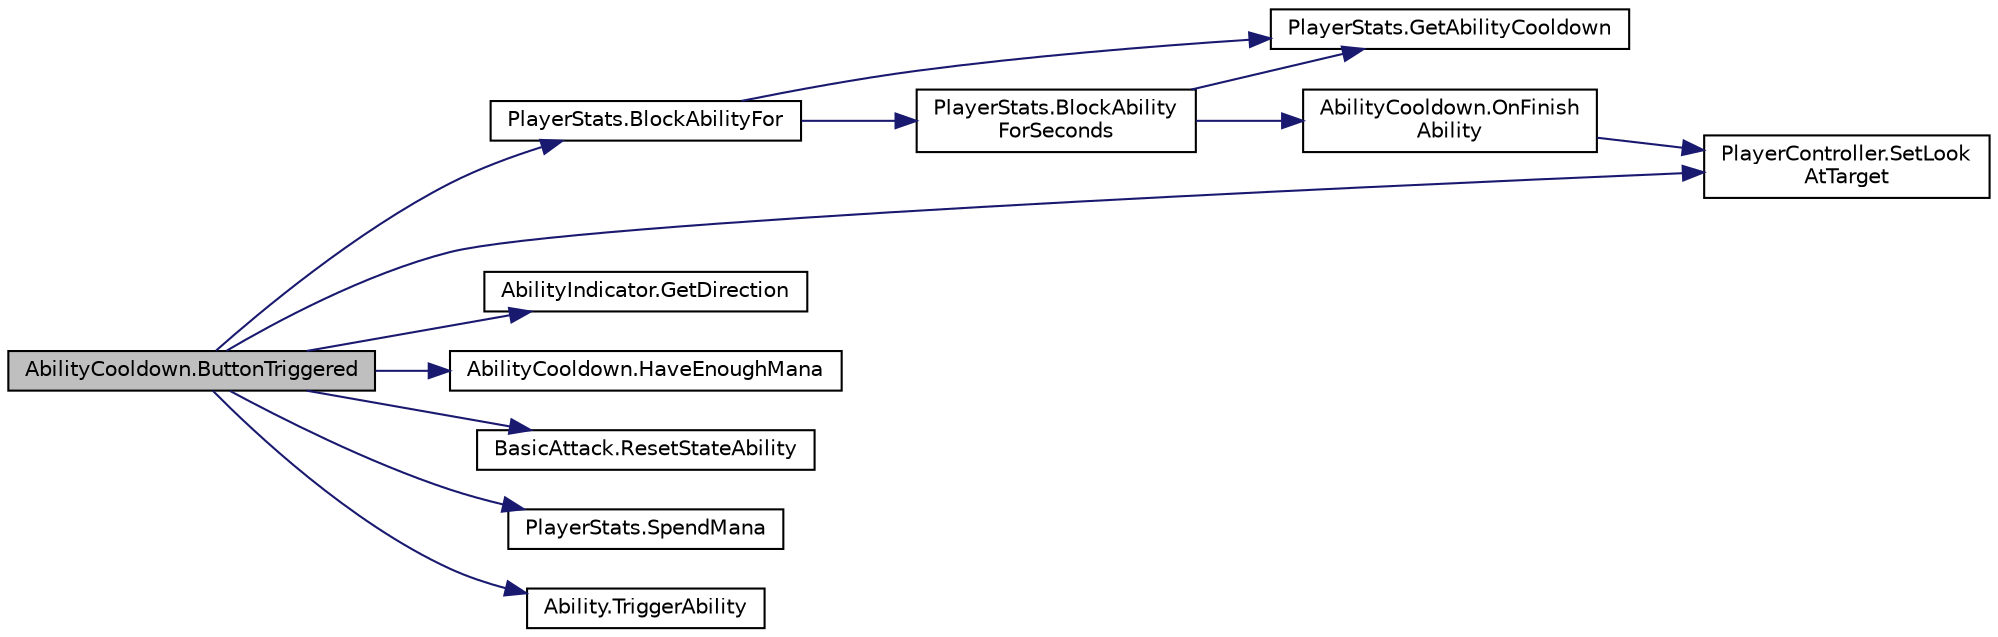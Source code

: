 digraph "AbilityCooldown.ButtonTriggered"
{
 // INTERACTIVE_SVG=YES
 // LATEX_PDF_SIZE
  edge [fontname="Helvetica",fontsize="10",labelfontname="Helvetica",labelfontsize="10"];
  node [fontname="Helvetica",fontsize="10",shape=record];
  rankdir="LR";
  Node1 [label="AbilityCooldown.ButtonTriggered",height=0.2,width=0.4,color="black", fillcolor="grey75", style="filled", fontcolor="black",tooltip="When the button is actually triggered, this function should execute"];
  Node1 -> Node2 [color="midnightblue",fontsize="10",style="solid",fontname="Helvetica"];
  Node2 [label="PlayerStats.BlockAbilityFor",height=0.2,width=0.4,color="black", fillcolor="white", style="filled",URL="$class_player_stats.html#af942d9a5150c2d4c47800335ec062ee1",tooltip=" "];
  Node2 -> Node3 [color="midnightblue",fontsize="10",style="solid",fontname="Helvetica"];
  Node3 [label="PlayerStats.BlockAbility\lForSeconds",height=0.2,width=0.4,color="black", fillcolor="white", style="filled",URL="$class_player_stats.html#a4df625156bb2ae99262e81b28346ccb4",tooltip=" "];
  Node3 -> Node4 [color="midnightblue",fontsize="10",style="solid",fontname="Helvetica"];
  Node4 [label="PlayerStats.GetAbilityCooldown",height=0.2,width=0.4,color="black", fillcolor="white", style="filled",URL="$class_player_stats.html#a12436c563a621825a095f0fcbee67e74",tooltip=" "];
  Node3 -> Node5 [color="midnightblue",fontsize="10",style="solid",fontname="Helvetica"];
  Node5 [label="AbilityCooldown.OnFinish\lAbility",height=0.2,width=0.4,color="black", fillcolor="white", style="filled",URL="$class_ability_cooldown.html#abe17348393bdde47c5aef87b5311593c",tooltip="This resets the state of the player when it exits the ability state"];
  Node5 -> Node6 [color="midnightblue",fontsize="10",style="solid",fontname="Helvetica"];
  Node6 [label="PlayerController.SetLook\lAtTarget",height=0.2,width=0.4,color="black", fillcolor="white", style="filled",URL="$class_player_controller.html#a36323c07b7cd9e0ccab9c8016611827c",tooltip="The player will look at the position of this Transform."];
  Node2 -> Node4 [color="midnightblue",fontsize="10",style="solid",fontname="Helvetica"];
  Node1 -> Node7 [color="midnightblue",fontsize="10",style="solid",fontname="Helvetica"];
  Node7 [label="AbilityIndicator.GetDirection",height=0.2,width=0.4,color="black", fillcolor="white", style="filled",URL="$class_ability_indicator.html#aaf1aa8f26591497f20fc44435964f990",tooltip="Returns the vector from the player to the mouse position in world space"];
  Node1 -> Node8 [color="midnightblue",fontsize="10",style="solid",fontname="Helvetica"];
  Node8 [label="AbilityCooldown.HaveEnoughMana",height=0.2,width=0.4,color="black", fillcolor="white", style="filled",URL="$class_ability_cooldown.html#a5ca1d60dfd6c2023676de0fe049bcb91",tooltip="Returns true if you have enough mana to cast this ability"];
  Node1 -> Node9 [color="midnightblue",fontsize="10",style="solid",fontname="Helvetica"];
  Node9 [label="BasicAttack.ResetStateAbility",height=0.2,width=0.4,color="black", fillcolor="white", style="filled",URL="$class_basic_attack.html#ad88d6d1dc8cdc8dd2b7a3043e0cc0d5a",tooltip=" "];
  Node1 -> Node6 [color="midnightblue",fontsize="10",style="solid",fontname="Helvetica"];
  Node1 -> Node10 [color="midnightblue",fontsize="10",style="solid",fontname="Helvetica"];
  Node10 [label="PlayerStats.SpendMana",height=0.2,width=0.4,color="black", fillcolor="white", style="filled",URL="$class_player_stats.html#aac8ad79b07db35d0a9873217c992d787",tooltip=" "];
  Node1 -> Node11 [color="midnightblue",fontsize="10",style="solid",fontname="Helvetica"];
  Node11 [label="Ability.TriggerAbility",height=0.2,width=0.4,color="black", fillcolor="white", style="filled",URL="$class_ability.html#a7a4e6e5db015832f91de48b68658ec69",tooltip=" "];
}
